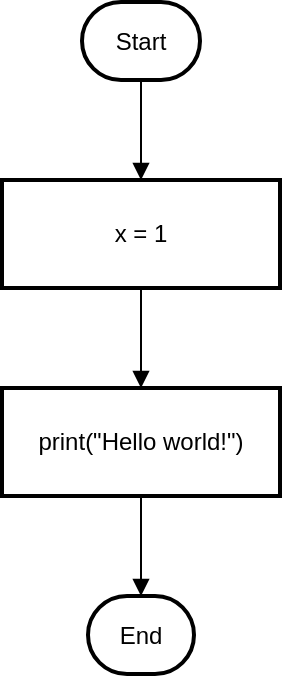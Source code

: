 <mxfile version="28.0.6">
  <diagram name="Page-1" id="XWgwnau1Fyg4vZ-Wu4xl">
    <mxGraphModel dx="2066" dy="1141" grid="1" gridSize="10" guides="1" tooltips="1" connect="1" arrows="1" fold="1" page="1" pageScale="1" pageWidth="850" pageHeight="1100" math="0" shadow="0">
      <root>
        <UserObject label="" customAnimation="wait 1500&#xa;animate oOEmTRZT46LAJ4dAqzuW-1&#xa;wait 1500&#xa;roll oOEmTRZT46LAJ4dAqzuW-5&#xa;wait 1500&#xa;animate oOEmTRZT46LAJ4dAqzuW-2&#xa;wait 1500&#xa;roll oOEmTRZT46LAJ4dAqzuW-6&#xa;wait 1500&#xa;animate oOEmTRZT46LAJ4dAqzuW-3&#xa;wait 1500&#xa;roll oOEmTRZT46LAJ4dAqzuW-7&#xa;wait 1500&#xa;animate oOEmTRZT46LAJ4dAqzuW-4&#xa;wait 1500&#xa;&#xa;hide oOEmTRZT46LAJ4dAqzuW-1&#xa;wait 1500&#xa;hide oOEmTRZT46LAJ4dAqzuW-2&#xa;wait 1500&#xa;hide oOEmTRZT46LAJ4dAqzuW-3&#xa;wait 1500&#xa;hide oOEmTRZT46LAJ4dAqzuW-4&#xa;wait 1500&#xa;hide oOEmTRZT46LAJ4dAqzuW-5&#xa;wait 1500&#xa;hide oOEmTRZT46LAJ4dAqzuW-6&#xa;wait 1500&#xa;hide oOEmTRZT46LAJ4dAqzuW-7&#xa;&#xa;" animation="show oOEmTRZT46LAJ4dAqzuW-1 fade&#xa;wait 1500&#xa;show oOEmTRZT46LAJ4dAqzuW-5&#xa;wait 1500&#xa;show oOEmTRZT46LAJ4dAqzuW-2 fade&#xa;wait 1500&#xa;show oOEmTRZT46LAJ4dAqzuW-6&#xa;wait 1500&#xa;show oOEmTRZT46LAJ4dAqzuW-3 fade&#xa;wait 1500&#xa;show oOEmTRZT46LAJ4dAqzuW-7&#xa;wait 1500&#xa;show oOEmTRZT46LAJ4dAqzuW-4 fade&#xa;" id="0">
          <mxCell />
        </UserObject>
        <mxCell id="1" parent="0" />
        <mxCell id="oOEmTRZT46LAJ4dAqzuW-1" value="Start" style="rounded=1;whiteSpace=wrap;arcSize=50;strokeWidth=2;" parent="1" vertex="1">
          <mxGeometry x="350" y="80" width="59" height="39" as="geometry" />
        </mxCell>
        <mxCell id="oOEmTRZT46LAJ4dAqzuW-2" value="x = 1" style="whiteSpace=wrap;strokeWidth=2;" parent="1" vertex="1">
          <mxGeometry x="310" y="169" width="139" height="54" as="geometry" />
        </mxCell>
        <mxCell id="oOEmTRZT46LAJ4dAqzuW-3" value="print(&quot;Hello world!&quot;)" style="whiteSpace=wrap;strokeWidth=2;" parent="1" vertex="1">
          <mxGeometry x="310" y="273" width="139" height="54" as="geometry" />
        </mxCell>
        <mxCell id="oOEmTRZT46LAJ4dAqzuW-4" value="End" style="rounded=1;whiteSpace=wrap;arcSize=50;strokeWidth=2;" parent="1" vertex="1">
          <mxGeometry x="353" y="377" width="53" height="39" as="geometry" />
        </mxCell>
        <mxCell id="oOEmTRZT46LAJ4dAqzuW-5" value="" style="curved=1;startArrow=none;endArrow=block;exitX=0.5;exitY=1;entryX=0.5;entryY=0;rounded=0;" parent="1" source="oOEmTRZT46LAJ4dAqzuW-1" target="oOEmTRZT46LAJ4dAqzuW-2" edge="1">
          <mxGeometry relative="1" as="geometry">
            <Array as="points" />
          </mxGeometry>
        </mxCell>
        <mxCell id="oOEmTRZT46LAJ4dAqzuW-6" value="" style="curved=1;startArrow=none;endArrow=block;exitX=0.5;exitY=1;entryX=0.5;entryY=0;rounded=0;" parent="1" source="oOEmTRZT46LAJ4dAqzuW-2" target="oOEmTRZT46LAJ4dAqzuW-3" edge="1">
          <mxGeometry relative="1" as="geometry">
            <Array as="points" />
          </mxGeometry>
        </mxCell>
        <mxCell id="oOEmTRZT46LAJ4dAqzuW-7" value="" style="curved=1;startArrow=none;endArrow=block;exitX=0.5;exitY=1;entryX=0.5;entryY=0;rounded=0;" parent="1" source="oOEmTRZT46LAJ4dAqzuW-3" target="oOEmTRZT46LAJ4dAqzuW-4" edge="1">
          <mxGeometry relative="1" as="geometry">
            <Array as="points" />
          </mxGeometry>
        </mxCell>
      </root>
    </mxGraphModel>
  </diagram>
</mxfile>
